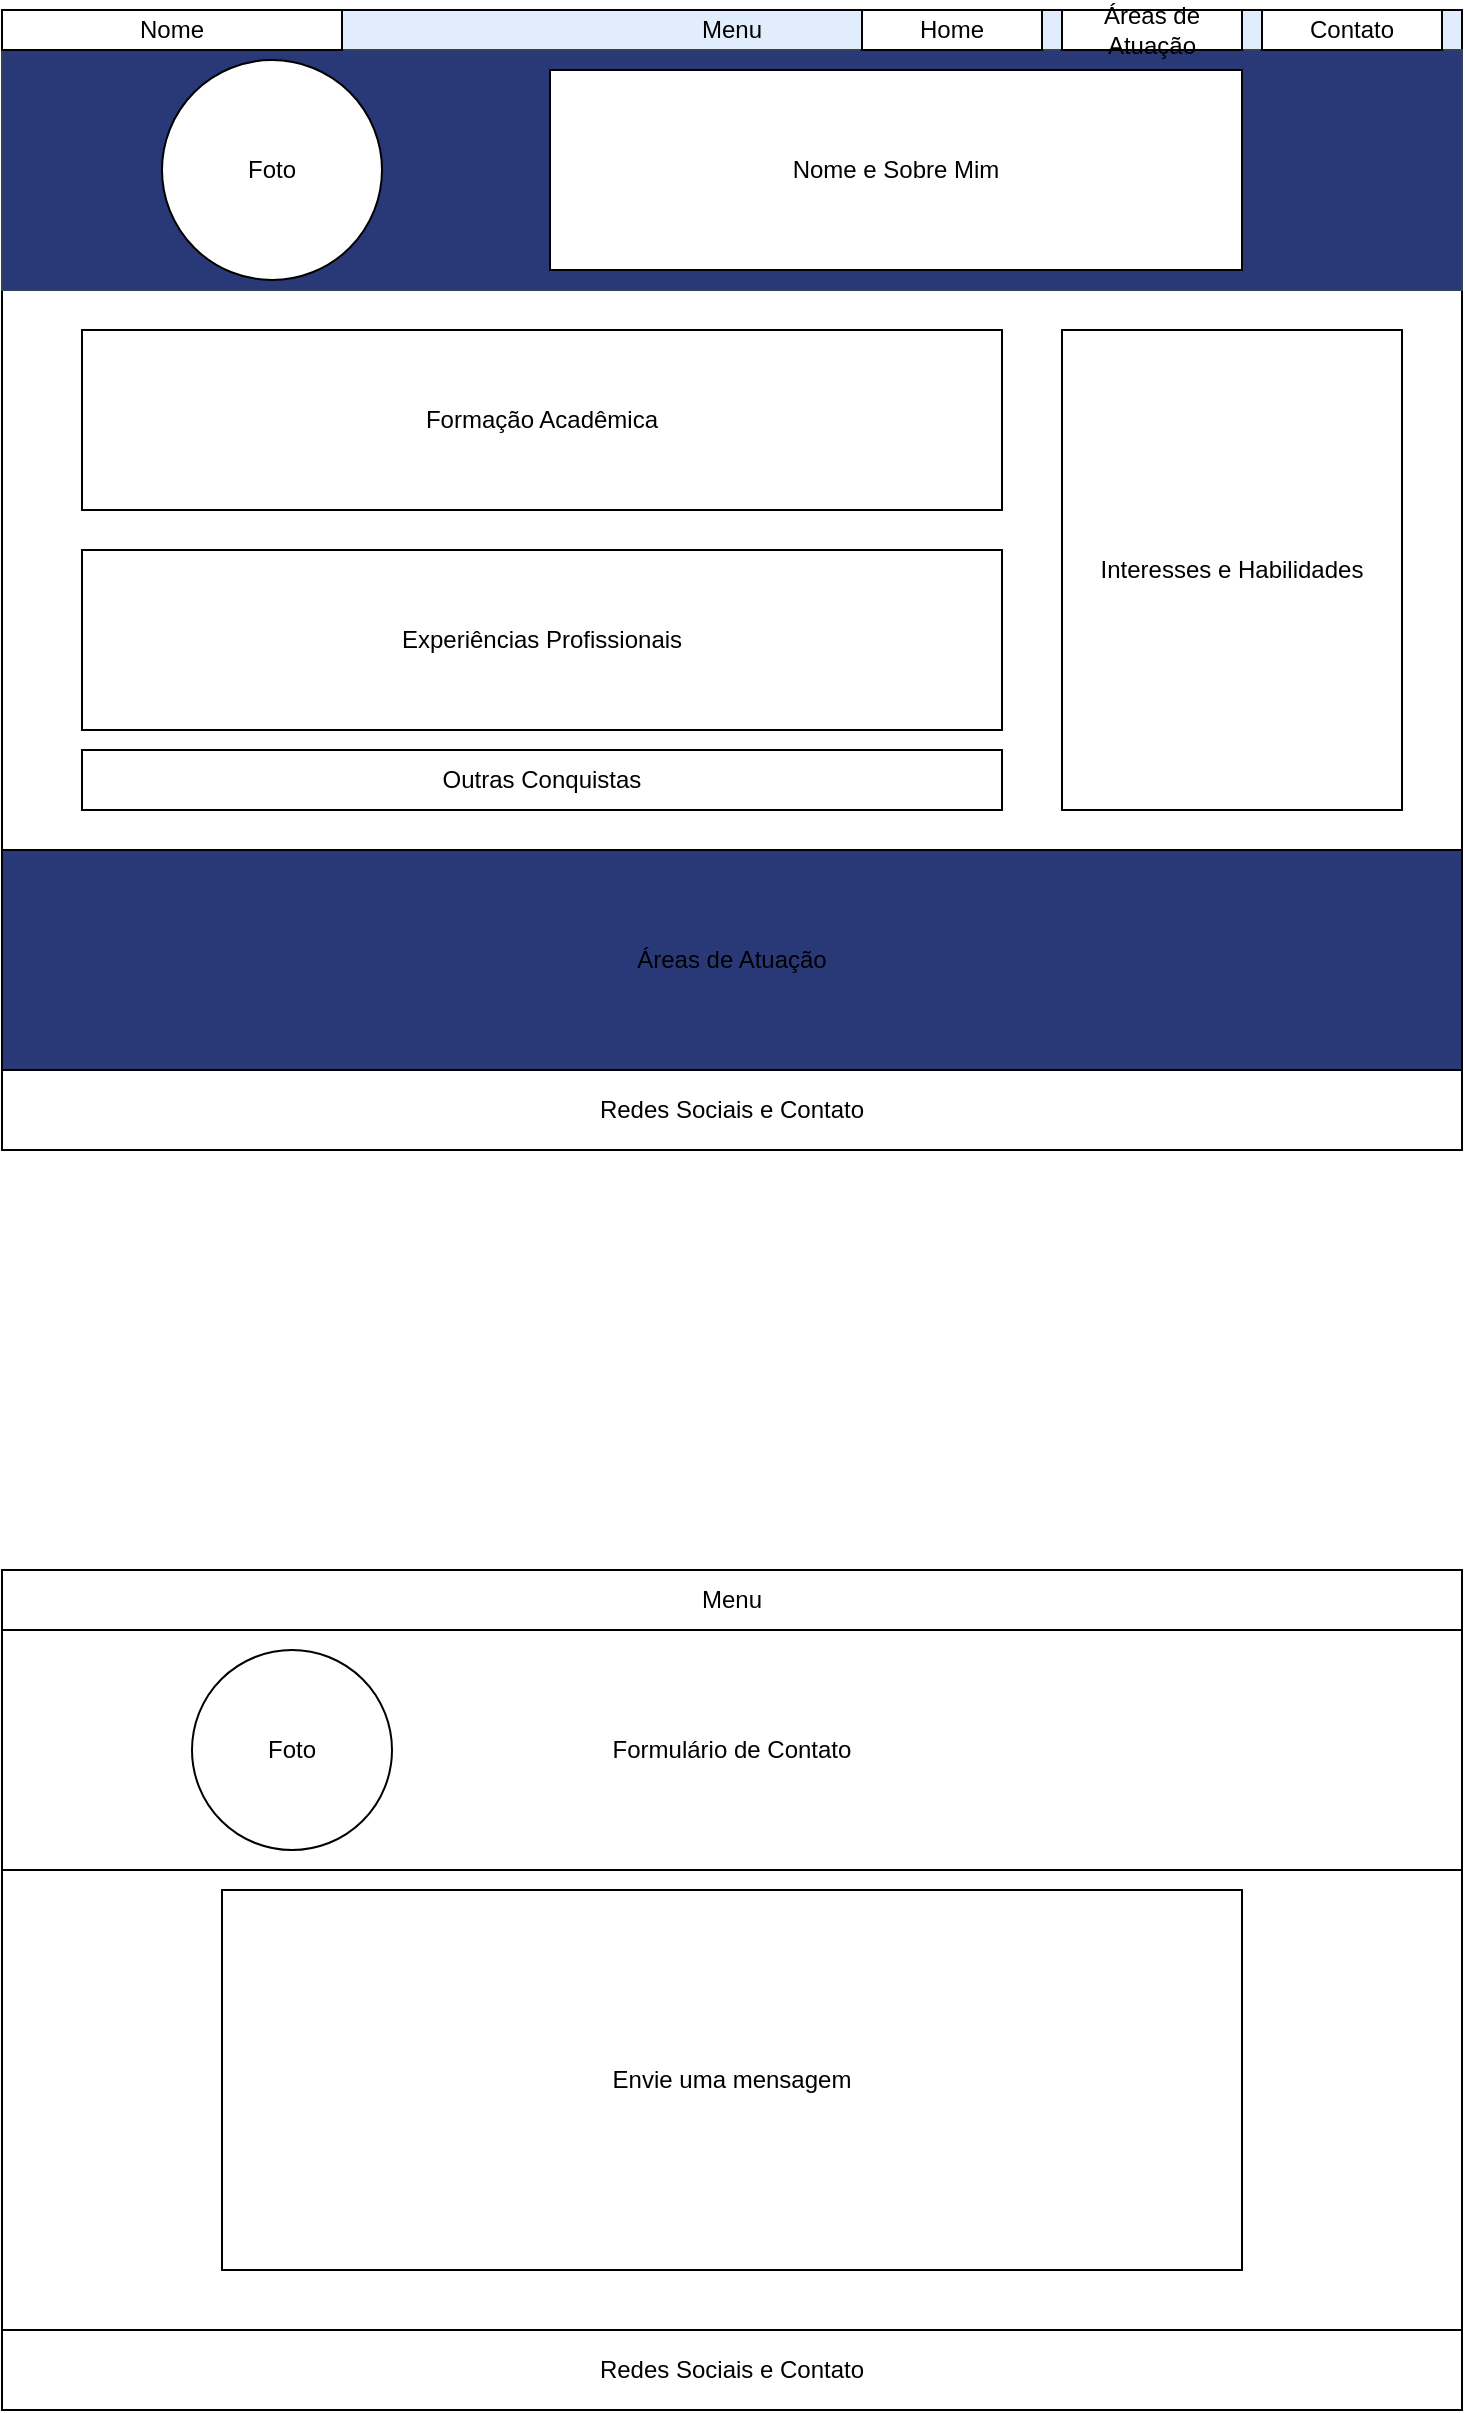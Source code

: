 <mxfile version="24.0.4" type="device">
  <diagram name="Página-1" id="iQK3GB3rTl5IFS7BH4yy">
    <mxGraphModel dx="1035" dy="553" grid="1" gridSize="10" guides="1" tooltips="1" connect="1" arrows="1" fold="1" page="1" pageScale="1" pageWidth="827" pageHeight="1169" math="0" shadow="0">
      <root>
        <mxCell id="0" />
        <mxCell id="1" parent="0" />
        <mxCell id="-Pl0f8S0vRPAaxaG-yZ--1" value="" style="rounded=0;whiteSpace=wrap;html=1;" vertex="1" parent="1">
          <mxGeometry x="80" y="140" width="730" height="420" as="geometry" />
        </mxCell>
        <mxCell id="-Pl0f8S0vRPAaxaG-yZ--2" value="Menu" style="rounded=0;whiteSpace=wrap;html=1;fillColor=#E1EDFC;" vertex="1" parent="1">
          <mxGeometry x="80" y="140" width="730" height="20" as="geometry" />
        </mxCell>
        <mxCell id="-Pl0f8S0vRPAaxaG-yZ--3" value="" style="rounded=0;whiteSpace=wrap;html=1;fillColor=#293978;fontColor=#ffffff;strokeColor=#314354;" vertex="1" parent="1">
          <mxGeometry x="80" y="160" width="730" height="120" as="geometry" />
        </mxCell>
        <mxCell id="-Pl0f8S0vRPAaxaG-yZ--5" value="Foto" style="ellipse;whiteSpace=wrap;html=1;aspect=fixed;" vertex="1" parent="1">
          <mxGeometry x="160" y="165" width="110" height="110" as="geometry" />
        </mxCell>
        <mxCell id="-Pl0f8S0vRPAaxaG-yZ--6" value="Nome e Sobre Mim" style="rounded=0;whiteSpace=wrap;html=1;" vertex="1" parent="1">
          <mxGeometry x="354" y="170" width="346" height="100" as="geometry" />
        </mxCell>
        <mxCell id="-Pl0f8S0vRPAaxaG-yZ--8" value="Formação Acadêmica" style="rounded=0;whiteSpace=wrap;html=1;" vertex="1" parent="1">
          <mxGeometry x="120" y="300" width="460" height="90" as="geometry" />
        </mxCell>
        <mxCell id="-Pl0f8S0vRPAaxaG-yZ--9" value="Experiências Profissionais" style="rounded=0;whiteSpace=wrap;html=1;" vertex="1" parent="1">
          <mxGeometry x="120" y="410" width="460" height="90" as="geometry" />
        </mxCell>
        <mxCell id="-Pl0f8S0vRPAaxaG-yZ--10" value="Outras Conquistas" style="rounded=0;whiteSpace=wrap;html=1;" vertex="1" parent="1">
          <mxGeometry x="120" y="510" width="460" height="30" as="geometry" />
        </mxCell>
        <mxCell id="-Pl0f8S0vRPAaxaG-yZ--11" value="Redes Sociais e Contato" style="rounded=0;whiteSpace=wrap;html=1;" vertex="1" parent="1">
          <mxGeometry x="80" y="670" width="730" height="40" as="geometry" />
        </mxCell>
        <mxCell id="-Pl0f8S0vRPAaxaG-yZ--12" value="" style="rounded=0;whiteSpace=wrap;html=1;" vertex="1" parent="1">
          <mxGeometry x="80" y="920" width="730" height="380" as="geometry" />
        </mxCell>
        <mxCell id="-Pl0f8S0vRPAaxaG-yZ--13" value="Menu" style="rounded=0;whiteSpace=wrap;html=1;" vertex="1" parent="1">
          <mxGeometry x="80" y="920" width="730" height="30" as="geometry" />
        </mxCell>
        <mxCell id="-Pl0f8S0vRPAaxaG-yZ--14" value="Formulário de Contato" style="rounded=0;whiteSpace=wrap;html=1;" vertex="1" parent="1">
          <mxGeometry x="80" y="950" width="730" height="120" as="geometry" />
        </mxCell>
        <mxCell id="-Pl0f8S0vRPAaxaG-yZ--15" value="Foto" style="ellipse;whiteSpace=wrap;html=1;aspect=fixed;" vertex="1" parent="1">
          <mxGeometry x="175" y="960" width="100" height="100" as="geometry" />
        </mxCell>
        <mxCell id="-Pl0f8S0vRPAaxaG-yZ--17" value="Envie uma mensagem" style="rounded=0;whiteSpace=wrap;html=1;" vertex="1" parent="1">
          <mxGeometry x="190" y="1080" width="510" height="190" as="geometry" />
        </mxCell>
        <mxCell id="-Pl0f8S0vRPAaxaG-yZ--18" value="Redes Sociais e Contato" style="rounded=0;whiteSpace=wrap;html=1;" vertex="1" parent="1">
          <mxGeometry x="80" y="1300" width="730" height="40" as="geometry" />
        </mxCell>
        <mxCell id="-Pl0f8S0vRPAaxaG-yZ--19" value="Interesses e Habilidades" style="rounded=0;whiteSpace=wrap;html=1;" vertex="1" parent="1">
          <mxGeometry x="610" y="300" width="170" height="240" as="geometry" />
        </mxCell>
        <mxCell id="-Pl0f8S0vRPAaxaG-yZ--20" value="Nome" style="rounded=0;whiteSpace=wrap;html=1;" vertex="1" parent="1">
          <mxGeometry x="80" y="140" width="170" height="20" as="geometry" />
        </mxCell>
        <mxCell id="-Pl0f8S0vRPAaxaG-yZ--21" value="Contato" style="rounded=0;whiteSpace=wrap;html=1;" vertex="1" parent="1">
          <mxGeometry x="710" y="140" width="90" height="20" as="geometry" />
        </mxCell>
        <mxCell id="-Pl0f8S0vRPAaxaG-yZ--22" value="Home" style="rounded=0;whiteSpace=wrap;html=1;" vertex="1" parent="1">
          <mxGeometry x="510" y="140" width="90" height="20" as="geometry" />
        </mxCell>
        <mxCell id="-Pl0f8S0vRPAaxaG-yZ--23" value="Áreas de Atuação" style="rounded=0;whiteSpace=wrap;html=1;" vertex="1" parent="1">
          <mxGeometry x="610" y="140" width="90" height="20" as="geometry" />
        </mxCell>
        <mxCell id="-Pl0f8S0vRPAaxaG-yZ--24" value="Áreas de Atuação" style="rounded=0;whiteSpace=wrap;html=1;fillColor=#293978;" vertex="1" parent="1">
          <mxGeometry x="80" y="560" width="730" height="110" as="geometry" />
        </mxCell>
      </root>
    </mxGraphModel>
  </diagram>
</mxfile>
